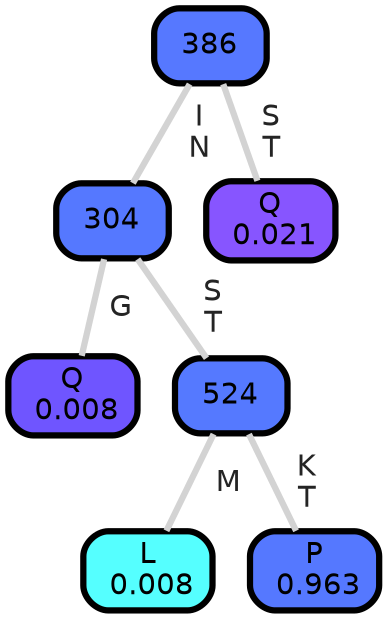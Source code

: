 graph Tree {
node [shape=box, style="filled, rounded",color="black",penwidth="3",fontcolor="black",                 fontname=helvetica] ;
graph [ranksep="0 equally", splines=straight,                 bgcolor=transparent, dpi=200] ;
edge [fontname=helvetica, fontweight=bold,fontcolor=grey14,color=lightgray] ;
0 [label="Q
 0.008", fillcolor="#6f55ff"] ;
1 [label="304", fillcolor="#5578ff"] ;
2 [label="L
 0.008", fillcolor="#55ffff"] ;
3 [label="524", fillcolor="#5579ff"] ;
4 [label="P
 0.963", fillcolor="#5578ff"] ;
5 [label="386", fillcolor="#5678ff"] ;
6 [label="Q
 0.021", fillcolor="#8755ff"] ;
1 -- 0 [label=" G",penwidth=3] ;
1 -- 3 [label=" S\n T",penwidth=3] ;
3 -- 2 [label=" M",penwidth=3] ;
3 -- 4 [label=" K\n T",penwidth=3] ;
5 -- 1 [label=" I\n N",penwidth=3] ;
5 -- 6 [label=" S\n T",penwidth=3] ;
{rank = same;}}
